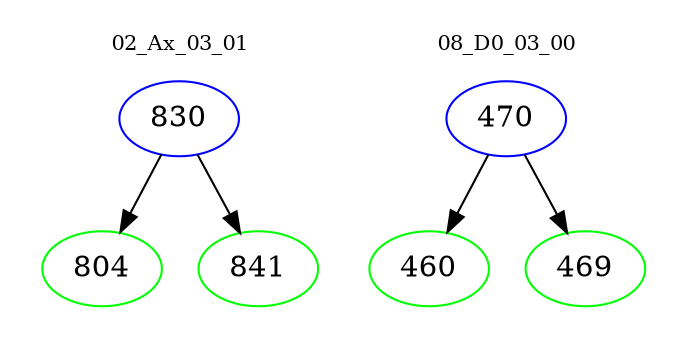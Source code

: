 digraph{
subgraph cluster_0 {
color = white
label = "02_Ax_03_01";
fontsize=10;
T0_830 [label="830", color="blue"]
T0_830 -> T0_804 [color="black"]
T0_804 [label="804", color="green"]
T0_830 -> T0_841 [color="black"]
T0_841 [label="841", color="green"]
}
subgraph cluster_1 {
color = white
label = "08_D0_03_00";
fontsize=10;
T1_470 [label="470", color="blue"]
T1_470 -> T1_460 [color="black"]
T1_460 [label="460", color="green"]
T1_470 -> T1_469 [color="black"]
T1_469 [label="469", color="green"]
}
}
